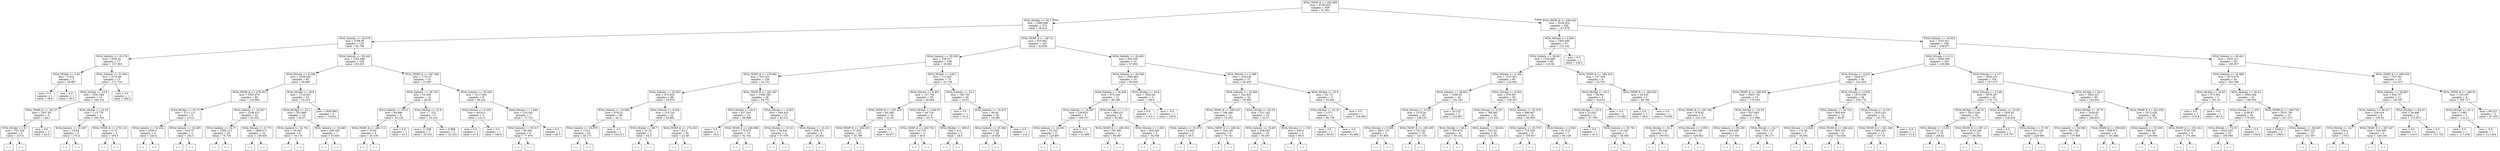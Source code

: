 digraph Tree {
node [shape=box] ;
0 [label="WOA_TEMP_K <= 292.469\nmse = 4708.653\nsamples = 668\nvalue = 97.801"] ;
1 [label="WOA_MLDpt <= 30.5\nmse = 2380.906\nsamples = 372\nvalue = 58.814"] ;
0 -> 1 [labeldistance=2.5, labelangle=45, headlabel="True"] ;
2 [label="WOA_Salinity <= 32.079\nmse = 3798.85\nsamples = 125\nvalue = 92.794"] ;
1 -> 2 ;
3 [label="WOA_Salinity <= 10.279\nmse = 3302.41\nsamples = 17\nvalue = 157.583"] ;
2 -> 3 ;
4 [label="WOA_MLDpt <= 5.45\nmse = 0.222\nsamples = 2\nvalue = 58.667"] ;
3 -> 4 ;
5 [label="mse = 0.0\nsamples = 1\nvalue = 58.0"] ;
4 -> 5 ;
6 [label="mse = 0.0\nsamples = 1\nvalue = 59.0"] ;
4 -> 6 ;
7 [label="WOA_Salinity <= 31.865\nmse = 2176.68\nsamples = 15\nvalue = 171.714"] ;
3 -> 7 ;
8 [label="WOA_MLDpt <= 10.6\nmse = 1041.584\nsamples = 14\nvalue = 160.316"] ;
7 -> 8 ;
9 [label="WOA_TEMP_K <= 291.27\nmse = 1047.65\nsamples = 9\nvalue = 140.5"] ;
8 -> 9 ;
10 [label="WOA_MLDpt <= 8.7\nmse = 741.556\nsamples = 8\nvalue = 147.0"] ;
9 -> 10 ;
11 [label="(...)"] ;
10 -> 11 ;
24 [label="(...)"] ;
10 -> 24 ;
25 [label="mse = 0.0\nsamples = 1\nvalue = 82.0"] ;
9 -> 25 ;
26 [label="WOA_MLDpt <= 24.35\nmse = 113.778\nsamples = 5\nvalue = 182.333"] ;
8 -> 26 ;
27 [label="WOA_Salinity <= 31.667\nmse = 19.84\nsamples = 3\nvalue = 173.4"] ;
26 -> 27 ;
28 [label="(...)"] ;
27 -> 28 ;
31 [label="(...)"] ;
27 -> 31 ;
32 [label="WOA_TEMP_K <= 278.116\nmse = 6.75\nsamples = 2\nvalue = 193.5"] ;
26 -> 32 ;
33 [label="(...)"] ;
32 -> 33 ;
34 [label="(...)"] ;
32 -> 34 ;
35 [label="mse = 0.0\nsamples = 1\nvalue = 280.0"] ;
7 -> 35 ;
36 [label="WOA_Salinity <= 35.243\nmse = 3162.886\nsamples = 108\nvalue = 83.255"] ;
2 -> 36 ;
37 [label="WOA_Nitrate <= 9.248\nmse = 3209.402\nsamples = 85\nvalue = 90.964"] ;
36 -> 37 ;
38 [label="WOA_TEMP_K <= 279.353\nmse = 3351.979\nsamples = 60\nvalue = 102.866"] ;
37 -> 38 ;
39 [label="WOA_MLDpt <= 25.75\nmse = 2111.111\nsamples = 8\nvalue = 210.0"] ;
38 -> 39 ;
40 [label="WOA_Salinity <= 33.424\nmse = 2056.0\nsamples = 4\nvalue = 232.0"] ;
39 -> 40 ;
41 [label="(...)"] ;
40 -> 41 ;
42 [label="(...)"] ;
40 -> 42 ;
43 [label="WOA_Salinity <= 33.495\nmse = 818.75\nsamples = 4\nvalue = 182.5"] ;
39 -> 43 ;
44 [label="(...)"] ;
43 -> 44 ;
47 [label="(...)"] ;
43 -> 47 ;
48 [label="WOA_Salinity <= 34.947\nmse = 2199.412\nsamples = 52\nvalue = 92.032"] ;
38 -> 48 ;
49 [label="WOA_Salinity <= 34.71\nmse = 1088.113\nsamples = 28\nvalue = 76.726"] ;
48 -> 49 ;
50 [label="(...)"] ;
49 -> 50 ;
89 [label="(...)"] ;
49 -> 89 ;
98 [label="WOA_Nitrate <= 0.775\nmse = 2869.571\nsamples = 24\nvalue = 108.405"] ;
48 -> 98 ;
99 [label="(...)"] ;
98 -> 99 ;
104 [label="(...)"] ;
98 -> 104 ;
123 [label="WOA_MLDpt <= 28.8\nmse = 1116.021\nsamples = 25\nvalue = 55.618"] ;
37 -> 123 ;
124 [label="WOA_MLDpt <= 22.1\nmse = 251.869\nsamples = 16\nvalue = 43.07"] ;
123 -> 124 ;
125 [label="WOA_Salinity <= 32.761\nmse = 39.635\nsamples = 9\nvalue = 34.174"] ;
124 -> 125 ;
126 [label="(...)"] ;
125 -> 126 ;
127 [label="(...)"] ;
125 -> 127 ;
132 [label="WOA_Salinity <= 33.689\nmse = 296.303\nsamples = 7\nvalue = 53.943"] ;
124 -> 132 ;
133 [label="(...)"] ;
132 -> 133 ;
138 [label="(...)"] ;
132 -> 138 ;
139 [label="mse = 1830.566\nsamples = 9\nvalue = 74.923"] ;
123 -> 139 ;
140 [label="WOA_TEMP_K <= 287.548\nmse = 1733.27\nsamples = 23\nvalue = 51.697"] ;
36 -> 140 ;
141 [label="WOA_Salinity <= 36.742\nmse = 54.508\nsamples = 14\nvalue = 28.39"] ;
140 -> 141 ;
142 [label="WOA_Salinity <= 35.31\nmse = 64.698\nsamples = 9\nvalue = 30.129"] ;
141 -> 142 ;
143 [label="WOA_TEMP_K <= 286.714\nmse = 55.95\nsamples = 8\nvalue = 29.138"] ;
142 -> 143 ;
144 [label="(...)"] ;
143 -> 144 ;
145 [label="(...)"] ;
143 -> 145 ;
146 [label="mse = 0.0\nsamples = 1\nvalue = 43.0"] ;
142 -> 146 ;
147 [label="WOA_MLDpt <= 22.8\nmse = 7.222\nsamples = 5\nvalue = 24.333"] ;
141 -> 147 ;
148 [label="mse = 11.556\nsamples = 3\nvalue = 25.333"] ;
147 -> 148 ;
149 [label="mse = 0.889\nsamples = 2\nvalue = 23.333"] ;
147 -> 149 ;
150 [label="WOA_Salinity <= 35.426\nmse = 2117.004\nsamples = 9\nvalue = 90.541"] ;
140 -> 150 ;
151 [label="WOA_Nitrate <= 0.352\nmse = 4418.0\nsamples = 2\nvalue = 141.0"] ;
150 -> 151 ;
152 [label="mse = 0.0\nsamples = 1\nvalue = 47.0"] ;
151 -> 152 ;
153 [label="mse = 0.0\nsamples = 1\nvalue = 188.0"] ;
151 -> 153 ;
154 [label="WOA_Nitrate <= 1.604\nmse = 218.392\nsamples = 7\nvalue = 73.721"] ;
150 -> 154 ;
155 [label="WOA_Salinity <= 35.517\nmse = 90.492\nsamples = 6\nvalue = 77.874"] ;
154 -> 155 ;
156 [label="(...)"] ;
155 -> 156 ;
157 [label="(...)"] ;
155 -> 157 ;
164 [label="mse = 0.0\nsamples = 1\nvalue = 40.5"] ;
154 -> 164 ;
165 [label="WOA_TEMP_K <= 287.61\nmse = 925.881\nsamples = 247\nvalue = 42.929"] ;
1 -> 165 ;
166 [label="WOA_Salinity <= 35.059\nmse = 728.317\nsamples = 196\nvalue = 35.965"] ;
165 -> 166 ;
167 [label="WOA_TEMP_K <= 279.981\nmse = 914.553\nsamples = 126\nvalue = 43.133"] ;
166 -> 167 ;
168 [label="WOA_Salinity <= 33.902\nmse = 673.692\nsamples = 98\nvalue = 35.879"] ;
167 -> 168 ;
169 [label="WOA_Salinity <= 33.899\nmse = 878.25\nsamples = 66\nvalue = 42.11"] ;
168 -> 169 ;
170 [label="WOA_Salinity <= 33.879\nmse = 714.4\nsamples = 65\nvalue = 40.171"] ;
169 -> 170 ;
171 [label="(...)"] ;
170 -> 171 ;
264 [label="(...)"] ;
170 -> 264 ;
275 [label="mse = -0.0\nsamples = 1\nvalue = 134.211"] ;
169 -> 275 ;
276 [label="WOA_Nitrate <= 8.392\nmse = 123.724\nsamples = 32\nvalue = 24.891"] ;
168 -> 276 ;
277 [label="WOA_MLDpt <= 99.7\nmse = 31.25\nsamples = 2\nvalue = 44.5"] ;
276 -> 277 ;
278 [label="(...)"] ;
277 -> 278 ;
279 [label="(...)"] ;
277 -> 279 ;
280 [label="WOA_TEMP_K <= 274.253\nmse = 82.2\nsamples = 30\nvalue = 22.49"] ;
276 -> 280 ;
281 [label="(...)"] ;
280 -> 281 ;
296 [label="(...)"] ;
280 -> 296 ;
337 [label="WOA_TEMP_K <= 281.397\nmse = 1008.249\nsamples = 28\nvalue = 64.751"] ;
167 -> 337 ;
338 [label="WOA_MLDpt <= 64.8\nmse = 417.203\nsamples = 16\nvalue = 88.088"] ;
337 -> 338 ;
339 [label="mse = 0.0\nsamples = 1\nvalue = 34.0"] ;
338 -> 339 ;
340 [label="WOA_TEMP_K <= 280.998\nmse = 176.972\nsamples = 15\nvalue = 92.791"] ;
338 -> 340 ;
341 [label="(...)"] ;
340 -> 341 ;
352 [label="(...)"] ;
340 -> 352 ;
361 [label="WOA_Nitrate <= 4.505\nmse = 549.425\nsamples = 12\nvalue = 42.312"] ;
337 -> 361 ;
362 [label="WOA_MLDpt <= 33.55\nmse = 64.842\nsamples = 4\nvalue = 67.078"] ;
361 -> 362 ;
363 [label="(...)"] ;
362 -> 363 ;
364 [label="(...)"] ;
362 -> 364 ;
367 [label="WOA_Nitrate <= 10.321\nmse = 309.371\nsamples = 8\nvalue = 29.201"] ;
361 -> 367 ;
368 [label="(...)"] ;
367 -> 368 ;
379 [label="(...)"] ;
367 -> 379 ;
382 [label="WOA_MLDpt <= 439.1\nmse = 114.851\nsamples = 70\nvalue = 22.738"] ;
166 -> 382 ;
383 [label="WOA_Nitrate <= 8.901\nmse = 107.726\nsamples = 30\nvalue = 26.064"] ;
382 -> 383 ;
384 [label="WOA_TEMP_K <= 287.435\nmse = 82.299\nsamples = 24\nvalue = 22.35"] ;
383 -> 384 ;
385 [label="WOA_TEMP_K <= 283.355\nmse = 57.835\nsamples = 23\nvalue = 20.798"] ;
384 -> 385 ;
386 [label="(...)"] ;
385 -> 386 ;
393 [label="(...)"] ;
385 -> 393 ;
412 [label="mse = 0.0\nsamples = 1\nvalue = 40.977"] ;
384 -> 412 ;
413 [label="WOA_MLDpt <= 228.55\nmse = 44.734\nsamples = 6\nvalue = 35.72"] ;
383 -> 413 ;
414 [label="WOA_TEMP_K <= 282.781\nmse = 10.753\nsamples = 3\nvalue = 40.6"] ;
413 -> 414 ;
415 [label="(...)"] ;
414 -> 415 ;
418 [label="(...)"] ;
414 -> 418 ;
419 [label="WOA_MLDpt <= 299.0\nmse = 6.4\nsamples = 3\nvalue = 28.4"] ;
413 -> 419 ;
420 [label="(...)"] ;
419 -> 420 ;
421 [label="(...)"] ;
419 -> 421 ;
424 [label="WOA_Salinity <= 35.2\nmse = 100.765\nsamples = 40\nvalue = 19.53"] ;
382 -> 424 ;
425 [label="mse = 0.0\nsamples = 1\nvalue = 51.0"] ;
424 -> 425 ;
426 [label="WOA_Salinity <= 35.475\nmse = 66.46\nsamples = 39\nvalue = 18.365"] ;
424 -> 426 ;
427 [label="WOA_Salinity <= 35.304\nmse = 63.056\nsamples = 38\nvalue = 18.658"] ;
426 -> 427 ;
428 [label="(...)"] ;
427 -> 428 ;
437 [label="(...)"] ;
427 -> 437 ;
452 [label="mse = 0.0\nsamples = 1\nvalue = 2.8"] ;
426 -> 452 ;
453 [label="WOA_Salinity <= 35.402\nmse = 834.539\nsamples = 51\nvalue = 67.982"] ;
165 -> 453 ;
454 [label="WOA_Salinity <= 35.038\nmse = 1895.863\nsamples = 14\nvalue = 90.829"] ;
453 -> 454 ;
455 [label="WOA_Salinity <= 34.268\nmse = 870.244\nsamples = 12\nvalue = 80.299"] ;
454 -> 455 ;
456 [label="WOA_Salinity <= 34.097\nmse = 226.853\nsamples = 4\nvalue = 109.137"] ;
455 -> 456 ;
457 [label="WOA_Salinity <= 34.001\nmse = 32.325\nsamples = 3\nvalue = 120.897"] ;
456 -> 457 ;
458 [label="(...)"] ;
457 -> 458 ;
461 [label="(...)"] ;
457 -> 461 ;
462 [label="mse = -0.0\nsamples = 1\nvalue = 91.496"] ;
456 -> 462 ;
463 [label="WOA_Nitrate <= 1.12\nmse = 568.251\nsamples = 8\nvalue = 65.881"] ;
455 -> 463 ;
464 [label="WOA_TEMP_K <= 290.504\nmse = 85.369\nsamples = 2\nvalue = 93.467"] ;
463 -> 464 ;
465 [label="(...)"] ;
464 -> 465 ;
466 [label="(...)"] ;
464 -> 466 ;
467 [label="WOA_Nitrate <= 3.202\nmse = 309.294\nsamples = 6\nvalue = 54.058"] ;
463 -> 467 ;
468 [label="(...)"] ;
467 -> 468 ;
473 [label="(...)"] ;
467 -> 473 ;
478 [label="WOA_MLDpt <= 43.6\nmse = 2520.04\nsamples = 2\nvalue = 169.8"] ;
454 -> 478 ;
479 [label="mse = 0.0\nsamples = 1\nvalue = 119.6"] ;
478 -> 479 ;
480 [label="mse = -0.0\nsamples = 1\nvalue = 220.0"] ;
478 -> 480 ;
481 [label="WOA_Nitrate <= 3.388\nmse = 419.236\nsamples = 37\nvalue = 62.433"] ;
453 -> 481 ;
482 [label="WOA_Salinity <= 35.599\nmse = 342.822\nsamples = 34\nvalue = 58.995"] ;
481 -> 482 ;
483 [label="WOA_TEMP_K <= 290.247\nmse = 196.348\nsamples = 11\nvalue = 70.243"] ;
482 -> 483 ;
484 [label="WOA_Salinity <= 35.479\nmse = 12.405\nsamples = 3\nvalue = 56.5"] ;
483 -> 484 ;
485 [label="(...)"] ;
484 -> 485 ;
486 [label="(...)"] ;
484 -> 486 ;
487 [label="WOA_TEMP_K <= 290.34\nmse = 164.148\nsamples = 8\nvalue = 75.741"] ;
483 -> 487 ;
488 [label="(...)"] ;
487 -> 488 ;
491 [label="(...)"] ;
487 -> 491 ;
494 [label="WOA_MLDpt <= 93.25\nmse = 321.162\nsamples = 23\nvalue = 53.37"] ;
482 -> 494 ;
495 [label="WOA_Salinity <= 35.68\nmse = 204.045\nsamples = 19\nvalue = 50.567"] ;
494 -> 495 ;
496 [label="(...)"] ;
495 -> 496 ;
501 [label="(...)"] ;
495 -> 501 ;
532 [label="WOA_Nitrate <= 1.158\nmse = 650.0\nsamples = 4\nvalue = 80.0"] ;
494 -> 532 ;
533 [label="(...)"] ;
532 -> 533 ;
534 [label="(...)"] ;
532 -> 534 ;
535 [label="WOA_MLDpt <= 55.8\nmse = 42.721\nsamples = 3\nvalue = 93.382"] ;
481 -> 535 ;
536 [label="WOA_MLDpt <= 54.25\nmse = 0.577\nsamples = 2\nvalue = 90.729"] ;
535 -> 536 ;
537 [label="mse = 0.0\nsamples = 1\nvalue = 89.03"] ;
536 -> 537 ;
538 [label="mse = 0.0\nsamples = 1\nvalue = 91.069"] ;
536 -> 538 ;
539 [label="mse = 0.0\nsamples = 1\nvalue = 109.299"] ;
535 -> 539 ;
540 [label="WOA_TEMP_K <= 296.442\nmse = 3238.504\nsamples = 296\nvalue = 147.878"] ;
0 -> 540 [labeldistance=2.5, labelangle=-45, headlabel="False"] ;
541 [label="WOA_Nitrate <= 5.098\nmse = 1993.499\nsamples = 97\nvalue = 121.162"] ;
540 -> 541 ;
542 [label="WOA_Salinity <= 36.69\nmse = 1725.898\nsamples = 96\nvalue = 118.58"] ;
541 -> 542 ;
543 [label="WOA_Nitrate <= 0.164\nmse = 1537.851\nsamples = 90\nvalue = 122.661"] ;
542 -> 543 ;
544 [label="WOA_Salinity <= 36.653\nmse = 1508.54\nsamples = 40\nvalue = 142.183"] ;
543 -> 544 ;
545 [label="WOA_Nitrate <= 0.015\nmse = 1275.04\nsamples = 38\nvalue = 138.193"] ;
544 -> 545 ;
546 [label="WOA_Nitrate <= 0.006\nmse = 3921.723\nsamples = 3\nvalue = 87.805"] ;
545 -> 546 ;
547 [label="(...)"] ;
546 -> 547 ;
548 [label="(...)"] ;
546 -> 548 ;
551 [label="WOA_TEMP_K <= 296.289\nmse = 742.241\nsamples = 35\nvalue = 143.133"] ;
545 -> 551 ;
552 [label="(...)"] ;
551 -> 552 ;
589 [label="(...)"] ;
551 -> 589 ;
590 [label="mse = 22.222\nsamples = 2\nvalue = 216.667"] ;
544 -> 590 ;
591 [label="WOA_Nitrate <= 0.504\nmse = 970.597\nsamples = 50\nvalue = 106.207"] ;
543 -> 591 ;
592 [label="WOA_Nitrate <= 0.257\nmse = 788.585\nsamples = 34\nvalue = 115.333"] ;
591 -> 592 ;
593 [label="WOA_MLDpt <= 46.4\nmse = 562.672\nsamples = 8\nvalue = 89.152"] ;
592 -> 593 ;
594 [label="(...)"] ;
593 -> 594 ;
599 [label="(...)"] ;
593 -> 599 ;
606 [label="WOA_Salinity <= 36.624\nmse = 542.53\nsamples = 26\nvalue = 124.531"] ;
592 -> 606 ;
607 [label="(...)"] ;
606 -> 607 ;
632 [label="(...)"] ;
606 -> 632 ;
637 [label="WOA_Salinity <= 35.578\nmse = 696.967\nsamples = 16\nvalue = 83.393"] ;
591 -> 637 ;
638 [label="WOA_Salinity <= 35.576\nmse = 716.256\nsamples = 9\nvalue = 100.657"] ;
637 -> 638 ;
639 [label="(...)"] ;
638 -> 639 ;
652 [label="(...)"] ;
638 -> 652 ;
653 [label="WOA_Nitrate <= 0.993\nmse = 81.575\nsamples = 7\nvalue = 66.129"] ;
637 -> 653 ;
654 [label="(...)"] ;
653 -> 654 ;
661 [label="(...)"] ;
653 -> 661 ;
666 [label="WOA_TEMP_K <= 294.416\nmse = 157.554\nsamples = 6\nvalue = 52.762"] ;
542 -> 666 ;
667 [label="WOA_MLDpt <= 54.2\nmse = 58.961\nsamples = 4\nvalue = 44.616"] ;
666 -> 667 ;
668 [label="WOA_MLDpt <= 20.4\nmse = 23.032\nsamples = 3\nvalue = 47.799"] ;
667 -> 668 ;
669 [label="mse = 0.0\nsamples = 1\nvalue = 41.0"] ;
668 -> 669 ;
670 [label="WOA_Salinity <= 36.781\nmse = 10.165\nsamples = 2\nvalue = 50.065"] ;
668 -> 670 ;
671 [label="(...)"] ;
670 -> 671 ;
672 [label="(...)"] ;
670 -> 672 ;
673 [label="mse = -0.0\nsamples = 1\nvalue = 31.882"] ;
667 -> 673 ;
674 [label="WOA_TEMP_K <= 295.502\nmse = 26.932\nsamples = 2\nvalue = 66.339"] ;
666 -> 674 ;
675 [label="mse = 0.0\nsamples = 1\nvalue = 59.0"] ;
674 -> 675 ;
676 [label="mse = 0.0\nsamples = 1\nvalue = 70.009"] ;
674 -> 676 ;
677 [label="mse = 0.0\nsamples = 1\nvalue = 239.1"] ;
541 -> 677 ;
678 [label="WOA_Salinity <= 35.954\nmse = 3333.911\nsamples = 199\nvalue = 159.677"] ;
540 -> 678 ;
679 [label="WOA_Nitrate <= 0.11\nmse = 2993.508\nsamples = 140\nvalue = 149.694"] ;
678 -> 679 ;
680 [label="WOA_Nitrate <= 0.023\nmse = 3264.677\nsamples = 36\nvalue = 124.264"] ;
679 -> 680 ;
681 [label="WOA_TEMP_K <= 299.395\nmse = 3505.742\nsamples = 10\nvalue = 178.528"] ;
680 -> 681 ;
682 [label="WOA_TEMP_K <= 297.361\nmse = 679.81\nsamples = 5\nvalue = 220.129"] ;
681 -> 682 ;
683 [label="WOA_MLDpt <= 62.2\nmse = 82.249\nsamples = 2\nvalue = 190.931"] ;
682 -> 683 ;
684 [label="(...)"] ;
683 -> 684 ;
685 [label="(...)"] ;
683 -> 685 ;
686 [label="WOA_Nitrate <= 0.009\nmse = 500.096\nsamples = 3\nvalue = 229.862"] ;
682 -> 686 ;
687 [label="(...)"] ;
686 -> 687 ;
688 [label="(...)"] ;
686 -> 688 ;
689 [label="WOA_MLDpt <= 25.35\nmse = 827.663\nsamples = 5\nvalue = 111.966"] ;
681 -> 689 ;
690 [label="WOA_Salinity <= 35.195\nmse = 104.436\nsamples = 2\nvalue = 137.005"] ;
689 -> 690 ;
691 [label="(...)"] ;
690 -> 691 ;
692 [label="(...)"] ;
690 -> 692 ;
693 [label="WOA_MLDpt <= 62.7\nmse = 613.179\nsamples = 3\nvalue = 95.273"] ;
689 -> 693 ;
694 [label="(...)"] ;
693 -> 694 ;
697 [label="(...)"] ;
693 -> 697 ;
698 [label="WOA_Nitrate <= 0.055\nmse = 1875.638\nsamples = 26\nvalue = 106.176"] ;
680 -> 698 ;
699 [label="WOA_Salinity <= 34.743\nmse = 805.639\nsamples = 12\nvalue = 80.87"] ;
698 -> 699 ;
700 [label="WOA_Nitrate <= 0.026\nmse = 174.38\nsamples = 3\nvalue = 54.091"] ;
699 -> 700 ;
701 [label="(...)"] ;
700 -> 701 ;
702 [label="(...)"] ;
700 -> 702 ;
705 [label="WOA_TEMP_K <= 300.204\nmse = 645.352\nsamples = 9\nvalue = 92.028"] ;
699 -> 705 ;
706 [label="(...)"] ;
705 -> 706 ;
719 [label="(...)"] ;
705 -> 719 ;
722 [label="WOA_Nitrate <= 0.103\nmse = 1825.231\nsamples = 14\nvalue = 125.731"] ;
698 -> 722 ;
723 [label="WOA_TEMP_K <= 301.268\nmse = 1092.403\nsamples = 13\nvalue = 137.53"] ;
722 -> 723 ;
724 [label="(...)"] ;
723 -> 724 ;
739 [label="(...)"] ;
723 -> 739 ;
742 [label="mse = -0.0\nsamples = 1\nvalue = 51.0"] ;
722 -> 742 ;
743 [label="WOA_Nitrate <= 0.177\nmse = 2652.251\nsamples = 104\nvalue = 157.472"] ;
679 -> 743 ;
744 [label="WOA_Nitrate <= 0.168\nmse = 3076.207\nsamples = 44\nvalue = 176.711"] ;
743 -> 744 ;
745 [label="WOA_MLDpt <= 50.35\nmse = 3013.529\nsamples = 40\nvalue = 170.178"] ;
744 -> 745 ;
746 [label="WOA_MLDpt <= 13.95\nmse = 722.12\nsamples = 18\nvalue = 148.62"] ;
745 -> 746 ;
747 [label="(...)"] ;
746 -> 747 ;
750 [label="(...)"] ;
746 -> 750 ;
773 [label="WOA_TEMP_K <= 297.12\nmse = 4153.164\nsamples = 22\nvalue = 186.944"] ;
745 -> 773 ;
774 [label="(...)"] ;
773 -> 774 ;
775 [label="(...)"] ;
773 -> 775 ;
790 [label="WOA_Salinity <= 33.69\nmse = 1455.81\nsamples = 4\nvalue = 218.524"] ;
744 -> 790 ;
791 [label="mse = 0.0\nsamples = 1\nvalue = 119.757"] ;
790 -> 791 ;
792 [label="WOA_MLDpt <= 31.95\nmse = 413.258\nsamples = 3\nvalue = 229.498"] ;
790 -> 792 ;
793 [label="(...)"] ;
792 -> 793 ;
794 [label="(...)"] ;
792 -> 794 ;
795 [label="WOA_MLDpt <= 26.3\nmse = 1820.227\nsamples = 60\nvalue = 142.643"] ;
743 -> 795 ;
796 [label="WOA_MLDpt <= 16.75\nmse = 1428.83\nsamples = 16\nvalue = 166.633"] ;
795 -> 796 ;
797 [label="WOA_Salinity <= 34.949\nmse = 381.583\nsamples = 8\nvalue = 137.409"] ;
796 -> 797 ;
798 [label="(...)"] ;
797 -> 798 ;
807 [label="(...)"] ;
797 -> 807 ;
808 [label="WOA_TEMP_K <= 300.636\nmse = 966.971\nsamples = 8\nvalue = 191.682"] ;
796 -> 808 ;
809 [label="(...)"] ;
808 -> 809 ;
818 [label="(...)"] ;
808 -> 818 ;
821 [label="WOA_TEMP_K <= 301.652\nmse = 1672.426\nsamples = 44\nvalue = 133.732"] ;
795 -> 821 ;
822 [label="WOA_Salinity <= 35.309\nmse = 996.447\nsamples = 38\nvalue = 129.006"] ;
821 -> 822 ;
823 [label="(...)"] ;
822 -> 823 ;
874 [label="(...)"] ;
822 -> 874 ;
885 [label="WOA_TEMP_K <= 301.812\nmse = 5745.756\nsamples = 6\nvalue = 176.269"] ;
821 -> 885 ;
886 [label="(...)"] ;
885 -> 886 ;
887 [label="(...)"] ;
885 -> 887 ;
896 [label="WOA_Salinity <= 36.451\nmse = 3352.211\nsamples = 59\nvalue = 183.007"] ;
678 -> 896 ;
897 [label="WOA_Salinity <= 35.966\nmse = 3375.878\nsamples = 44\nvalue = 202.388"] ;
896 -> 897 ;
898 [label="WOA_MLDpt <= 30.85\nmse = 273.902\nsamples = 2\nvalue = 291.35"] ;
897 -> 898 ;
899 [label="mse = 0.0\nsamples = 1\nvalue = 274.8"] ;
898 -> 899 ;
900 [label="mse = -0.0\nsamples = 1\nvalue = 307.9"] ;
898 -> 900 ;
901 [label="WOA_Salinity <= 36.42\nmse = 3026.284\nsamples = 42\nvalue = 196.554"] ;
897 -> 901 ;
902 [label="WOA_Nitrate <= 1.455\nmse = 2258.87\nsamples = 26\nvalue = 179.225"] ;
901 -> 902 ;
903 [label="WOA_MLDpt <= 79.35\nmse = 2023.352\nsamples = 25\nvalue = 183.508"] ;
902 -> 903 ;
904 [label="(...)"] ;
903 -> 904 ;
927 [label="(...)"] ;
903 -> 927 ;
928 [label="mse = -0.0\nsamples = 1\nvalue = 100.0"] ;
902 -> 928 ;
929 [label="WOA_TEMP_K <= 298.726\nmse = 2910.744\nsamples = 16\nvalue = 227.273"] ;
901 -> 929 ;
930 [label="mse = 2436.0\nsamples = 6\nvalue = 198.0"] ;
929 -> 930 ;
931 [label="WOA_Salinity <= 36.429\nmse = 1997.222\nsamples = 10\nvalue = 251.667"] ;
929 -> 931 ;
932 [label="(...)"] ;
931 -> 932 ;
935 [label="(...)"] ;
931 -> 935 ;
938 [label="WOA_TEMP_K <= 298.556\nmse = 723.761\nsamples = 15\nvalue = 141.015"] ;
896 -> 938 ;
939 [label="WOA_Salinity <= 36.867\nmse = 504.757\nsamples = 11\nvalue = 149.587"] ;
938 -> 939 ;
940 [label="WOA_Salinity <= 36.527\nmse = 326.016\nsamples = 9\nvalue = 156.33"] ;
939 -> 940 ;
941 [label="WOA_MLDpt <= 44.7\nmse = 256.0\nsamples = 3\nvalue = 178.0"] ;
940 -> 941 ;
942 [label="(...)"] ;
941 -> 942 ;
943 [label="(...)"] ;
941 -> 943 ;
944 [label="WOA_TEMP_K <= 297.267\nmse = 140.639\nsamples = 6\nvalue = 149.106"] ;
940 -> 944 ;
945 [label="(...)"] ;
944 -> 945 ;
952 [label="(...)"] ;
944 -> 952 ;
955 [label="WOA_MLDpt <= 84.35\nmse = 34.486\nsamples = 2\nvalue = 115.872"] ;
939 -> 955 ;
956 [label="mse = 0.0\nsamples = 1\nvalue = 110.0"] ;
955 -> 956 ;
957 [label="mse = 0.0\nsamples = 1\nvalue = 121.745"] ;
955 -> 957 ;
958 [label="WOA_TEMP_K <= 299.52\nmse = 130.187\nsamples = 4\nvalue = 106.727"] ;
938 -> 958 ;
959 [label="WOA_MLDpt <= 61.4\nmse = 3.687\nsamples = 2\nvalue = 116.12"] ;
958 -> 959 ;
960 [label="mse = 0.0\nsamples = 1\nvalue = 117.478"] ;
959 -> 960 ;
961 [label="mse = -0.0\nsamples = 1\nvalue = 113.404"] ;
959 -> 961 ;
962 [label="mse = 80.222\nsamples = 2\nvalue = 97.333"] ;
958 -> 962 ;
}